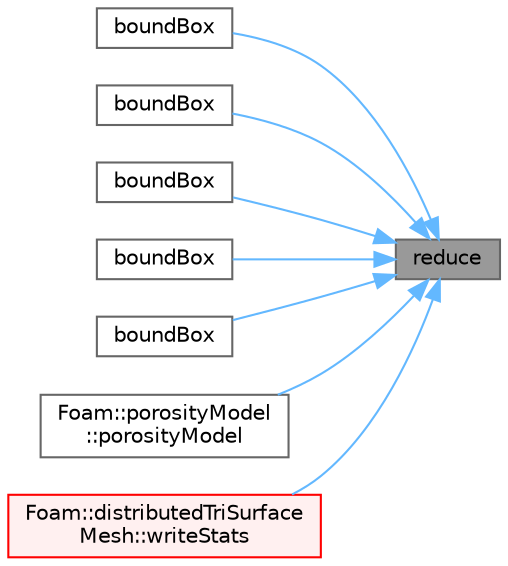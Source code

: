 digraph "reduce"
{
 // LATEX_PDF_SIZE
  bgcolor="transparent";
  edge [fontname=Helvetica,fontsize=10,labelfontname=Helvetica,labelfontsize=10];
  node [fontname=Helvetica,fontsize=10,shape=box,height=0.2,width=0.4];
  rankdir="RL";
  Node1 [id="Node000001",label="reduce",height=0.2,width=0.4,color="gray40", fillcolor="grey60", style="filled", fontcolor="black",tooltip=" "];
  Node1 -> Node2 [id="edge1_Node000001_Node000002",dir="back",color="steelblue1",style="solid",tooltip=" "];
  Node2 [id="Node000002",label="boundBox",height=0.2,width=0.4,color="grey40", fillcolor="white", style="filled",URL="$classFoam_1_1boundBox.html#a01463e41bb16e0592c7199460b8a4cd5",tooltip=" "];
  Node1 -> Node3 [id="edge2_Node000001_Node000003",dir="back",color="steelblue1",style="solid",tooltip=" "];
  Node3 [id="Node000003",label="boundBox",height=0.2,width=0.4,color="grey40", fillcolor="white", style="filled",URL="$classFoam_1_1boundBox.html#a9cbbd8325eaa25173a3908a346e3017a",tooltip=" "];
  Node1 -> Node4 [id="edge3_Node000001_Node000004",dir="back",color="steelblue1",style="solid",tooltip=" "];
  Node4 [id="Node000004",label="boundBox",height=0.2,width=0.4,color="grey40", fillcolor="white", style="filled",URL="$classFoam_1_1boundBox.html#ab53abb0736974ac368e11fa901556793",tooltip=" "];
  Node1 -> Node5 [id="edge4_Node000001_Node000005",dir="back",color="steelblue1",style="solid",tooltip=" "];
  Node5 [id="Node000005",label="boundBox",height=0.2,width=0.4,color="grey40", fillcolor="white", style="filled",URL="$classFoam_1_1boundBox.html#ad4d13bf6c30ed73911e9866e11a80d79",tooltip=" "];
  Node1 -> Node6 [id="edge5_Node000001_Node000006",dir="back",color="steelblue1",style="solid",tooltip=" "];
  Node6 [id="Node000006",label="boundBox",height=0.2,width=0.4,color="grey40", fillcolor="white", style="filled",URL="$classFoam_1_1boundBox.html#a6eac5fd16db61a04af4852cadb222bf4",tooltip=" "];
  Node1 -> Node7 [id="edge6_Node000001_Node000007",dir="back",color="steelblue1",style="solid",tooltip=" "];
  Node7 [id="Node000007",label="Foam::porosityModel\l::porosityModel",height=0.2,width=0.4,color="grey40", fillcolor="white", style="filled",URL="$classFoam_1_1porosityModel.html#ac16cdaf3da7d1fcb7c3220ab9ab06c10",tooltip=" "];
  Node1 -> Node8 [id="edge7_Node000001_Node000008",dir="back",color="steelblue1",style="solid",tooltip=" "];
  Node8 [id="Node000008",label="Foam::distributedTriSurface\lMesh::writeStats",height=0.2,width=0.4,color="red", fillcolor="#FFF0F0", style="filled",URL="$classFoam_1_1distributedTriSurfaceMesh.html#abcdb99a5c0073642de36f2a8b03e92c2",tooltip=" "];
}
